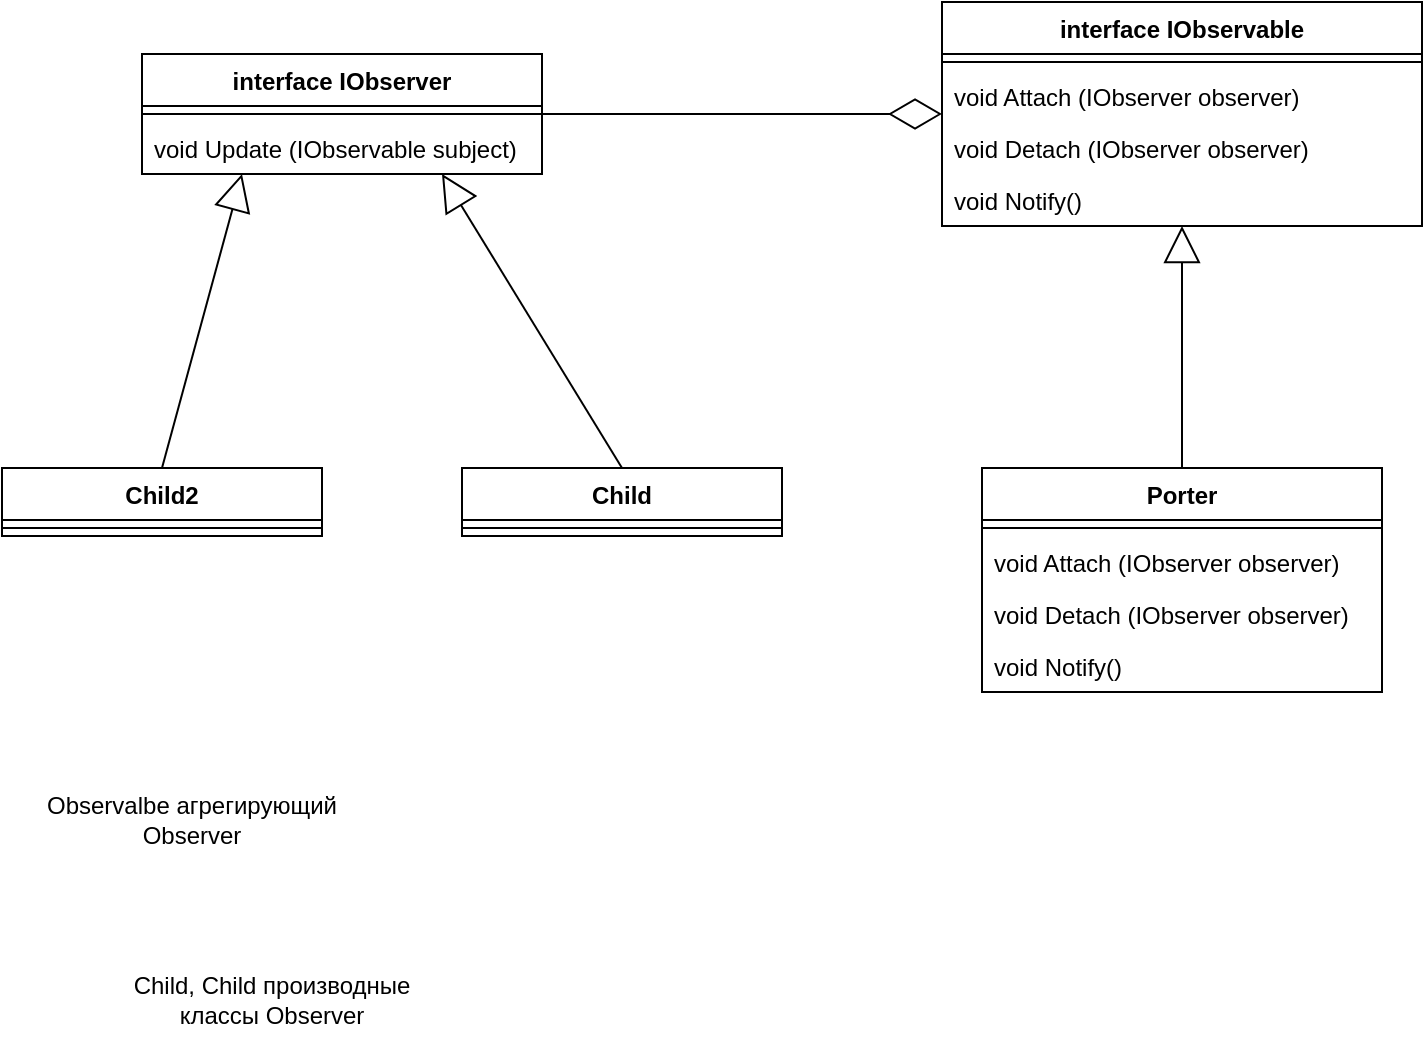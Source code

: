<mxfile version="21.3.5" type="device">
  <diagram id="C5RBs43oDa-KdzZeNtuy" name="Page-1">
    <mxGraphModel dx="1434" dy="796" grid="1" gridSize="10" guides="1" tooltips="1" connect="1" arrows="1" fold="1" page="1" pageScale="1" pageWidth="827" pageHeight="1169" math="0" shadow="0">
      <root>
        <mxCell id="WIyWlLk6GJQsqaUBKTNV-0" />
        <mxCell id="WIyWlLk6GJQsqaUBKTNV-1" parent="WIyWlLk6GJQsqaUBKTNV-0" />
        <mxCell id="jR_sZcq2t2uslK1JMxPF-0" value="interface IObservable" style="swimlane;fontStyle=1;align=center;verticalAlign=top;childLayout=stackLayout;horizontal=1;startSize=26;horizontalStack=0;resizeParent=1;resizeParentMax=0;resizeLast=0;collapsible=1;marginBottom=0;whiteSpace=wrap;html=1;" vertex="1" parent="WIyWlLk6GJQsqaUBKTNV-1">
          <mxGeometry x="480" y="121" width="240" height="112" as="geometry" />
        </mxCell>
        <mxCell id="jR_sZcq2t2uslK1JMxPF-2" value="" style="line;strokeWidth=1;fillColor=none;align=left;verticalAlign=middle;spacingTop=-1;spacingLeft=3;spacingRight=3;rotatable=0;labelPosition=right;points=[];portConstraint=eastwest;strokeColor=inherit;" vertex="1" parent="jR_sZcq2t2uslK1JMxPF-0">
          <mxGeometry y="26" width="240" height="8" as="geometry" />
        </mxCell>
        <mxCell id="jR_sZcq2t2uslK1JMxPF-38" value="void Attach (IObserver observer)" style="text;strokeColor=none;fillColor=none;align=left;verticalAlign=top;spacingLeft=4;spacingRight=4;overflow=hidden;rotatable=0;points=[[0,0.5],[1,0.5]];portConstraint=eastwest;whiteSpace=wrap;html=1;" vertex="1" parent="jR_sZcq2t2uslK1JMxPF-0">
          <mxGeometry y="34" width="240" height="26" as="geometry" />
        </mxCell>
        <mxCell id="jR_sZcq2t2uslK1JMxPF-40" value="void Detach (IObserver observer)" style="text;strokeColor=none;fillColor=none;align=left;verticalAlign=top;spacingLeft=4;spacingRight=4;overflow=hidden;rotatable=0;points=[[0,0.5],[1,0.5]];portConstraint=eastwest;whiteSpace=wrap;html=1;" vertex="1" parent="jR_sZcq2t2uslK1JMxPF-0">
          <mxGeometry y="60" width="240" height="26" as="geometry" />
        </mxCell>
        <mxCell id="jR_sZcq2t2uslK1JMxPF-39" value="void Notify()" style="text;strokeColor=none;fillColor=none;align=left;verticalAlign=top;spacingLeft=4;spacingRight=4;overflow=hidden;rotatable=0;points=[[0,0.5],[1,0.5]];portConstraint=eastwest;whiteSpace=wrap;html=1;" vertex="1" parent="jR_sZcq2t2uslK1JMxPF-0">
          <mxGeometry y="86" width="240" height="26" as="geometry" />
        </mxCell>
        <mxCell id="jR_sZcq2t2uslK1JMxPF-4" value="interface IObserver" style="swimlane;fontStyle=1;align=center;verticalAlign=top;childLayout=stackLayout;horizontal=1;startSize=26;horizontalStack=0;resizeParent=1;resizeParentMax=0;resizeLast=0;collapsible=1;marginBottom=0;whiteSpace=wrap;html=1;" vertex="1" parent="WIyWlLk6GJQsqaUBKTNV-1">
          <mxGeometry x="80" y="147" width="200" height="60" as="geometry" />
        </mxCell>
        <mxCell id="jR_sZcq2t2uslK1JMxPF-6" value="" style="line;strokeWidth=1;fillColor=none;align=left;verticalAlign=middle;spacingTop=-1;spacingLeft=3;spacingRight=3;rotatable=0;labelPosition=right;points=[];portConstraint=eastwest;strokeColor=inherit;" vertex="1" parent="jR_sZcq2t2uslK1JMxPF-4">
          <mxGeometry y="26" width="200" height="8" as="geometry" />
        </mxCell>
        <mxCell id="jR_sZcq2t2uslK1JMxPF-37" value="void Update (IObservable subject)" style="text;strokeColor=none;fillColor=none;align=left;verticalAlign=top;spacingLeft=4;spacingRight=4;overflow=hidden;rotatable=0;points=[[0,0.5],[1,0.5]];portConstraint=eastwest;whiteSpace=wrap;html=1;" vertex="1" parent="jR_sZcq2t2uslK1JMxPF-4">
          <mxGeometry y="34" width="200" height="26" as="geometry" />
        </mxCell>
        <mxCell id="jR_sZcq2t2uslK1JMxPF-8" value="Porter" style="swimlane;fontStyle=1;align=center;verticalAlign=top;childLayout=stackLayout;horizontal=1;startSize=26;horizontalStack=0;resizeParent=1;resizeParentMax=0;resizeLast=0;collapsible=1;marginBottom=0;whiteSpace=wrap;html=1;" vertex="1" parent="WIyWlLk6GJQsqaUBKTNV-1">
          <mxGeometry x="500" y="354" width="200" height="112" as="geometry" />
        </mxCell>
        <mxCell id="jR_sZcq2t2uslK1JMxPF-10" value="" style="line;strokeWidth=1;fillColor=none;align=left;verticalAlign=middle;spacingTop=-1;spacingLeft=3;spacingRight=3;rotatable=0;labelPosition=right;points=[];portConstraint=eastwest;strokeColor=inherit;" vertex="1" parent="jR_sZcq2t2uslK1JMxPF-8">
          <mxGeometry y="26" width="200" height="8" as="geometry" />
        </mxCell>
        <mxCell id="jR_sZcq2t2uslK1JMxPF-41" value="void Attach (IObserver observer)" style="text;strokeColor=none;fillColor=none;align=left;verticalAlign=top;spacingLeft=4;spacingRight=4;overflow=hidden;rotatable=0;points=[[0,0.5],[1,0.5]];portConstraint=eastwest;whiteSpace=wrap;html=1;" vertex="1" parent="jR_sZcq2t2uslK1JMxPF-8">
          <mxGeometry y="34" width="200" height="26" as="geometry" />
        </mxCell>
        <mxCell id="jR_sZcq2t2uslK1JMxPF-42" value="void Detach (IObserver observer)" style="text;strokeColor=none;fillColor=none;align=left;verticalAlign=top;spacingLeft=4;spacingRight=4;overflow=hidden;rotatable=0;points=[[0,0.5],[1,0.5]];portConstraint=eastwest;whiteSpace=wrap;html=1;" vertex="1" parent="jR_sZcq2t2uslK1JMxPF-8">
          <mxGeometry y="60" width="200" height="26" as="geometry" />
        </mxCell>
        <mxCell id="jR_sZcq2t2uslK1JMxPF-43" value="void Notify()" style="text;strokeColor=none;fillColor=none;align=left;verticalAlign=top;spacingLeft=4;spacingRight=4;overflow=hidden;rotatable=0;points=[[0,0.5],[1,0.5]];portConstraint=eastwest;whiteSpace=wrap;html=1;" vertex="1" parent="jR_sZcq2t2uslK1JMxPF-8">
          <mxGeometry y="86" width="200" height="26" as="geometry" />
        </mxCell>
        <mxCell id="jR_sZcq2t2uslK1JMxPF-12" value="Child" style="swimlane;fontStyle=1;align=center;verticalAlign=top;childLayout=stackLayout;horizontal=1;startSize=26;horizontalStack=0;resizeParent=1;resizeParentMax=0;resizeLast=0;collapsible=1;marginBottom=0;whiteSpace=wrap;html=1;" vertex="1" parent="WIyWlLk6GJQsqaUBKTNV-1">
          <mxGeometry x="240" y="354" width="160" height="34" as="geometry" />
        </mxCell>
        <mxCell id="jR_sZcq2t2uslK1JMxPF-14" value="" style="line;strokeWidth=1;fillColor=none;align=left;verticalAlign=middle;spacingTop=-1;spacingLeft=3;spacingRight=3;rotatable=0;labelPosition=right;points=[];portConstraint=eastwest;strokeColor=inherit;" vertex="1" parent="jR_sZcq2t2uslK1JMxPF-12">
          <mxGeometry y="26" width="160" height="8" as="geometry" />
        </mxCell>
        <mxCell id="jR_sZcq2t2uslK1JMxPF-16" value="Child2" style="swimlane;fontStyle=1;align=center;verticalAlign=top;childLayout=stackLayout;horizontal=1;startSize=26;horizontalStack=0;resizeParent=1;resizeParentMax=0;resizeLast=0;collapsible=1;marginBottom=0;whiteSpace=wrap;html=1;" vertex="1" parent="WIyWlLk6GJQsqaUBKTNV-1">
          <mxGeometry x="10" y="354" width="160" height="34" as="geometry" />
        </mxCell>
        <mxCell id="jR_sZcq2t2uslK1JMxPF-18" value="" style="line;strokeWidth=1;fillColor=none;align=left;verticalAlign=middle;spacingTop=-1;spacingLeft=3;spacingRight=3;rotatable=0;labelPosition=right;points=[];portConstraint=eastwest;strokeColor=inherit;" vertex="1" parent="jR_sZcq2t2uslK1JMxPF-16">
          <mxGeometry y="26" width="160" height="8" as="geometry" />
        </mxCell>
        <mxCell id="jR_sZcq2t2uslK1JMxPF-25" value="" style="endArrow=block;endSize=16;endFill=0;html=1;rounded=0;entryX=0.25;entryY=1;entryDx=0;entryDy=0;exitX=0.5;exitY=0;exitDx=0;exitDy=0;" edge="1" parent="WIyWlLk6GJQsqaUBKTNV-1" source="jR_sZcq2t2uslK1JMxPF-16" target="jR_sZcq2t2uslK1JMxPF-4">
          <mxGeometry width="160" relative="1" as="geometry">
            <mxPoint x="330" y="410" as="sourcePoint" />
            <mxPoint x="490" y="410" as="targetPoint" />
          </mxGeometry>
        </mxCell>
        <mxCell id="jR_sZcq2t2uslK1JMxPF-26" value="" style="endArrow=block;endSize=16;endFill=0;html=1;rounded=0;entryX=0.75;entryY=1;entryDx=0;entryDy=0;exitX=0.5;exitY=0;exitDx=0;exitDy=0;" edge="1" parent="WIyWlLk6GJQsqaUBKTNV-1" source="jR_sZcq2t2uslK1JMxPF-12" target="jR_sZcq2t2uslK1JMxPF-4">
          <mxGeometry width="160" relative="1" as="geometry">
            <mxPoint x="150" y="330" as="sourcePoint" />
            <mxPoint x="180" y="204" as="targetPoint" />
          </mxGeometry>
        </mxCell>
        <mxCell id="jR_sZcq2t2uslK1JMxPF-27" value="" style="endArrow=diamondThin;endFill=0;endSize=24;html=1;rounded=0;entryX=0;entryY=0.5;entryDx=0;entryDy=0;exitX=1;exitY=0.5;exitDx=0;exitDy=0;" edge="1" parent="WIyWlLk6GJQsqaUBKTNV-1" source="jR_sZcq2t2uslK1JMxPF-4" target="jR_sZcq2t2uslK1JMxPF-0">
          <mxGeometry width="160" relative="1" as="geometry">
            <mxPoint x="330" y="410" as="sourcePoint" />
            <mxPoint x="490" y="410" as="targetPoint" />
          </mxGeometry>
        </mxCell>
        <mxCell id="jR_sZcq2t2uslK1JMxPF-28" value="" style="endArrow=block;endSize=16;endFill=0;html=1;rounded=0;entryX=0.5;entryY=1;entryDx=0;entryDy=0;exitX=0.5;exitY=0;exitDx=0;exitDy=0;" edge="1" parent="WIyWlLk6GJQsqaUBKTNV-1" source="jR_sZcq2t2uslK1JMxPF-8" target="jR_sZcq2t2uslK1JMxPF-0">
          <mxGeometry width="160" relative="1" as="geometry">
            <mxPoint x="100" y="364" as="sourcePoint" />
            <mxPoint x="180" y="204" as="targetPoint" />
          </mxGeometry>
        </mxCell>
        <mxCell id="jR_sZcq2t2uslK1JMxPF-32" value="Child, Child производные классы Observer" style="text;html=1;strokeColor=none;fillColor=none;align=center;verticalAlign=middle;whiteSpace=wrap;rounded=0;" vertex="1" parent="WIyWlLk6GJQsqaUBKTNV-1">
          <mxGeometry x="60" y="600" width="170" height="40" as="geometry" />
        </mxCell>
        <mxCell id="jR_sZcq2t2uslK1JMxPF-33" value="Observalbe агрегирующий Observer" style="text;html=1;strokeColor=none;fillColor=none;align=center;verticalAlign=middle;whiteSpace=wrap;rounded=0;" vertex="1" parent="WIyWlLk6GJQsqaUBKTNV-1">
          <mxGeometry x="20" y="510" width="170" height="40" as="geometry" />
        </mxCell>
      </root>
    </mxGraphModel>
  </diagram>
</mxfile>
